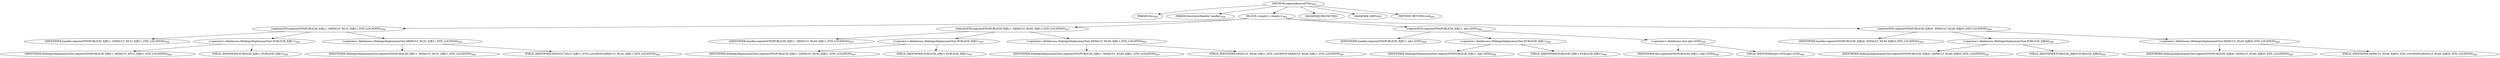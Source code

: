 digraph "registerKnownDTDs" {  
"454" [label = <(METHOD,registerKnownDTDs)<SUB>404</SUB>> ]
"455" [label = <(PARAM,this)<SUB>404</SUB>> ]
"456" [label = <(PARAM,DescriptorHandler handler)<SUB>404</SUB>> ]
"457" [label = <(BLOCK,&lt;empty&gt;,&lt;empty&gt;)<SUB>404</SUB>> ]
"458" [label = <(registerDTD,registerDTD(PUBLICID_EJB11, DEFAULT_WL51_EJB11_DTD_LOCATION))<SUB>406</SUB>> ]
"459" [label = <(IDENTIFIER,handler,registerDTD(PUBLICID_EJB11, DEFAULT_WL51_EJB11_DTD_LOCATION))<SUB>406</SUB>> ]
"460" [label = <(&lt;operator&gt;.fieldAccess,WeblogicDeploymentTool.PUBLICID_EJB11)<SUB>406</SUB>> ]
"461" [label = <(IDENTIFIER,WeblogicDeploymentTool,registerDTD(PUBLICID_EJB11, DEFAULT_WL51_EJB11_DTD_LOCATION))<SUB>406</SUB>> ]
"462" [label = <(FIELD_IDENTIFIER,PUBLICID_EJB11,PUBLICID_EJB11)<SUB>406</SUB>> ]
"463" [label = <(&lt;operator&gt;.fieldAccess,WeblogicDeploymentTool.DEFAULT_WL51_EJB11_DTD_LOCATION)<SUB>406</SUB>> ]
"464" [label = <(IDENTIFIER,WeblogicDeploymentTool,registerDTD(PUBLICID_EJB11, DEFAULT_WL51_EJB11_DTD_LOCATION))<SUB>406</SUB>> ]
"465" [label = <(FIELD_IDENTIFIER,DEFAULT_WL51_EJB11_DTD_LOCATION,DEFAULT_WL51_EJB11_DTD_LOCATION)<SUB>406</SUB>> ]
"466" [label = <(registerDTD,registerDTD(PUBLICID_EJB11, DEFAULT_WL60_EJB11_DTD_LOCATION))<SUB>407</SUB>> ]
"467" [label = <(IDENTIFIER,handler,registerDTD(PUBLICID_EJB11, DEFAULT_WL60_EJB11_DTD_LOCATION))<SUB>407</SUB>> ]
"468" [label = <(&lt;operator&gt;.fieldAccess,WeblogicDeploymentTool.PUBLICID_EJB11)<SUB>407</SUB>> ]
"469" [label = <(IDENTIFIER,WeblogicDeploymentTool,registerDTD(PUBLICID_EJB11, DEFAULT_WL60_EJB11_DTD_LOCATION))<SUB>407</SUB>> ]
"470" [label = <(FIELD_IDENTIFIER,PUBLICID_EJB11,PUBLICID_EJB11)<SUB>407</SUB>> ]
"471" [label = <(&lt;operator&gt;.fieldAccess,WeblogicDeploymentTool.DEFAULT_WL60_EJB11_DTD_LOCATION)<SUB>407</SUB>> ]
"472" [label = <(IDENTIFIER,WeblogicDeploymentTool,registerDTD(PUBLICID_EJB11, DEFAULT_WL60_EJB11_DTD_LOCATION))<SUB>407</SUB>> ]
"473" [label = <(FIELD_IDENTIFIER,DEFAULT_WL60_EJB11_DTD_LOCATION,DEFAULT_WL60_EJB11_DTD_LOCATION)<SUB>407</SUB>> ]
"474" [label = <(registerDTD,registerDTD(PUBLICID_EJB11, ejb11DTD))<SUB>408</SUB>> ]
"475" [label = <(IDENTIFIER,handler,registerDTD(PUBLICID_EJB11, ejb11DTD))<SUB>408</SUB>> ]
"476" [label = <(&lt;operator&gt;.fieldAccess,WeblogicDeploymentTool.PUBLICID_EJB11)<SUB>408</SUB>> ]
"477" [label = <(IDENTIFIER,WeblogicDeploymentTool,registerDTD(PUBLICID_EJB11, ejb11DTD))<SUB>408</SUB>> ]
"478" [label = <(FIELD_IDENTIFIER,PUBLICID_EJB11,PUBLICID_EJB11)<SUB>408</SUB>> ]
"479" [label = <(&lt;operator&gt;.fieldAccess,this.ejb11DTD)<SUB>408</SUB>> ]
"480" [label = <(IDENTIFIER,this,registerDTD(PUBLICID_EJB11, ejb11DTD))<SUB>408</SUB>> ]
"481" [label = <(FIELD_IDENTIFIER,ejb11DTD,ejb11DTD)<SUB>408</SUB>> ]
"482" [label = <(registerDTD,registerDTD(PUBLICID_EJB20, DEFAULT_WL60_EJB20_DTD_LOCATION))<SUB>409</SUB>> ]
"483" [label = <(IDENTIFIER,handler,registerDTD(PUBLICID_EJB20, DEFAULT_WL60_EJB20_DTD_LOCATION))<SUB>409</SUB>> ]
"484" [label = <(&lt;operator&gt;.fieldAccess,WeblogicDeploymentTool.PUBLICID_EJB20)<SUB>409</SUB>> ]
"485" [label = <(IDENTIFIER,WeblogicDeploymentTool,registerDTD(PUBLICID_EJB20, DEFAULT_WL60_EJB20_DTD_LOCATION))<SUB>409</SUB>> ]
"486" [label = <(FIELD_IDENTIFIER,PUBLICID_EJB20,PUBLICID_EJB20)<SUB>409</SUB>> ]
"487" [label = <(&lt;operator&gt;.fieldAccess,WeblogicDeploymentTool.DEFAULT_WL60_EJB20_DTD_LOCATION)<SUB>409</SUB>> ]
"488" [label = <(IDENTIFIER,WeblogicDeploymentTool,registerDTD(PUBLICID_EJB20, DEFAULT_WL60_EJB20_DTD_LOCATION))<SUB>409</SUB>> ]
"489" [label = <(FIELD_IDENTIFIER,DEFAULT_WL60_EJB20_DTD_LOCATION,DEFAULT_WL60_EJB20_DTD_LOCATION)<SUB>409</SUB>> ]
"490" [label = <(MODIFIER,PROTECTED)> ]
"491" [label = <(MODIFIER,VIRTUAL)> ]
"492" [label = <(METHOD_RETURN,void)<SUB>404</SUB>> ]
  "454" -> "455" 
  "454" -> "456" 
  "454" -> "457" 
  "454" -> "490" 
  "454" -> "491" 
  "454" -> "492" 
  "457" -> "458" 
  "457" -> "466" 
  "457" -> "474" 
  "457" -> "482" 
  "458" -> "459" 
  "458" -> "460" 
  "458" -> "463" 
  "460" -> "461" 
  "460" -> "462" 
  "463" -> "464" 
  "463" -> "465" 
  "466" -> "467" 
  "466" -> "468" 
  "466" -> "471" 
  "468" -> "469" 
  "468" -> "470" 
  "471" -> "472" 
  "471" -> "473" 
  "474" -> "475" 
  "474" -> "476" 
  "474" -> "479" 
  "476" -> "477" 
  "476" -> "478" 
  "479" -> "480" 
  "479" -> "481" 
  "482" -> "483" 
  "482" -> "484" 
  "482" -> "487" 
  "484" -> "485" 
  "484" -> "486" 
  "487" -> "488" 
  "487" -> "489" 
}
